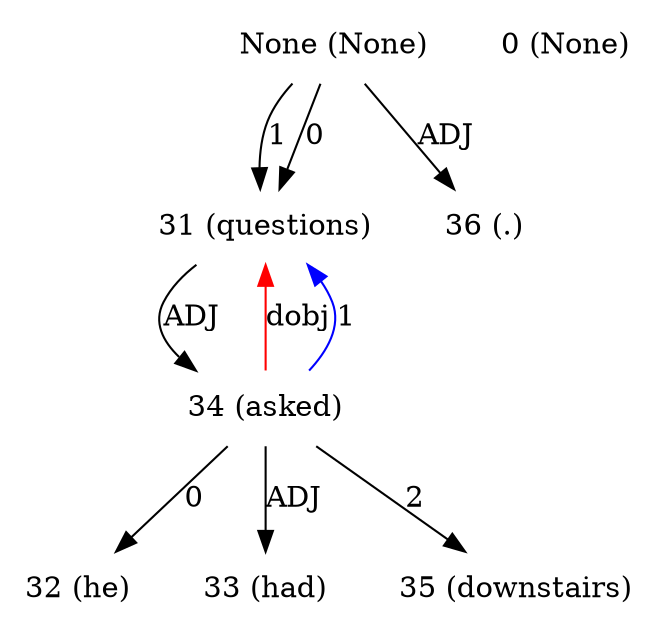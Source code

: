 digraph G{
edge [dir=forward]
node [shape=plaintext]

None [label="None (None)"]
None -> 31 [label="1"]
None -> 36 [label="ADJ"]
None [label="None (None)"]
None -> 31 [label="0"]
0 [label="0 (None)"]
31 [label="31 (questions)"]
31 -> 34 [label="ADJ"]
34 -> 31 [label="dobj", color="red"]
32 [label="32 (he)"]
33 [label="33 (had)"]
34 [label="34 (asked)"]
34 -> 31 [label="1", color="blue"]
34 -> 32 [label="0"]
34 -> 35 [label="2"]
34 -> 33 [label="ADJ"]
35 [label="35 (downstairs)"]
36 [label="36 (.)"]
}
